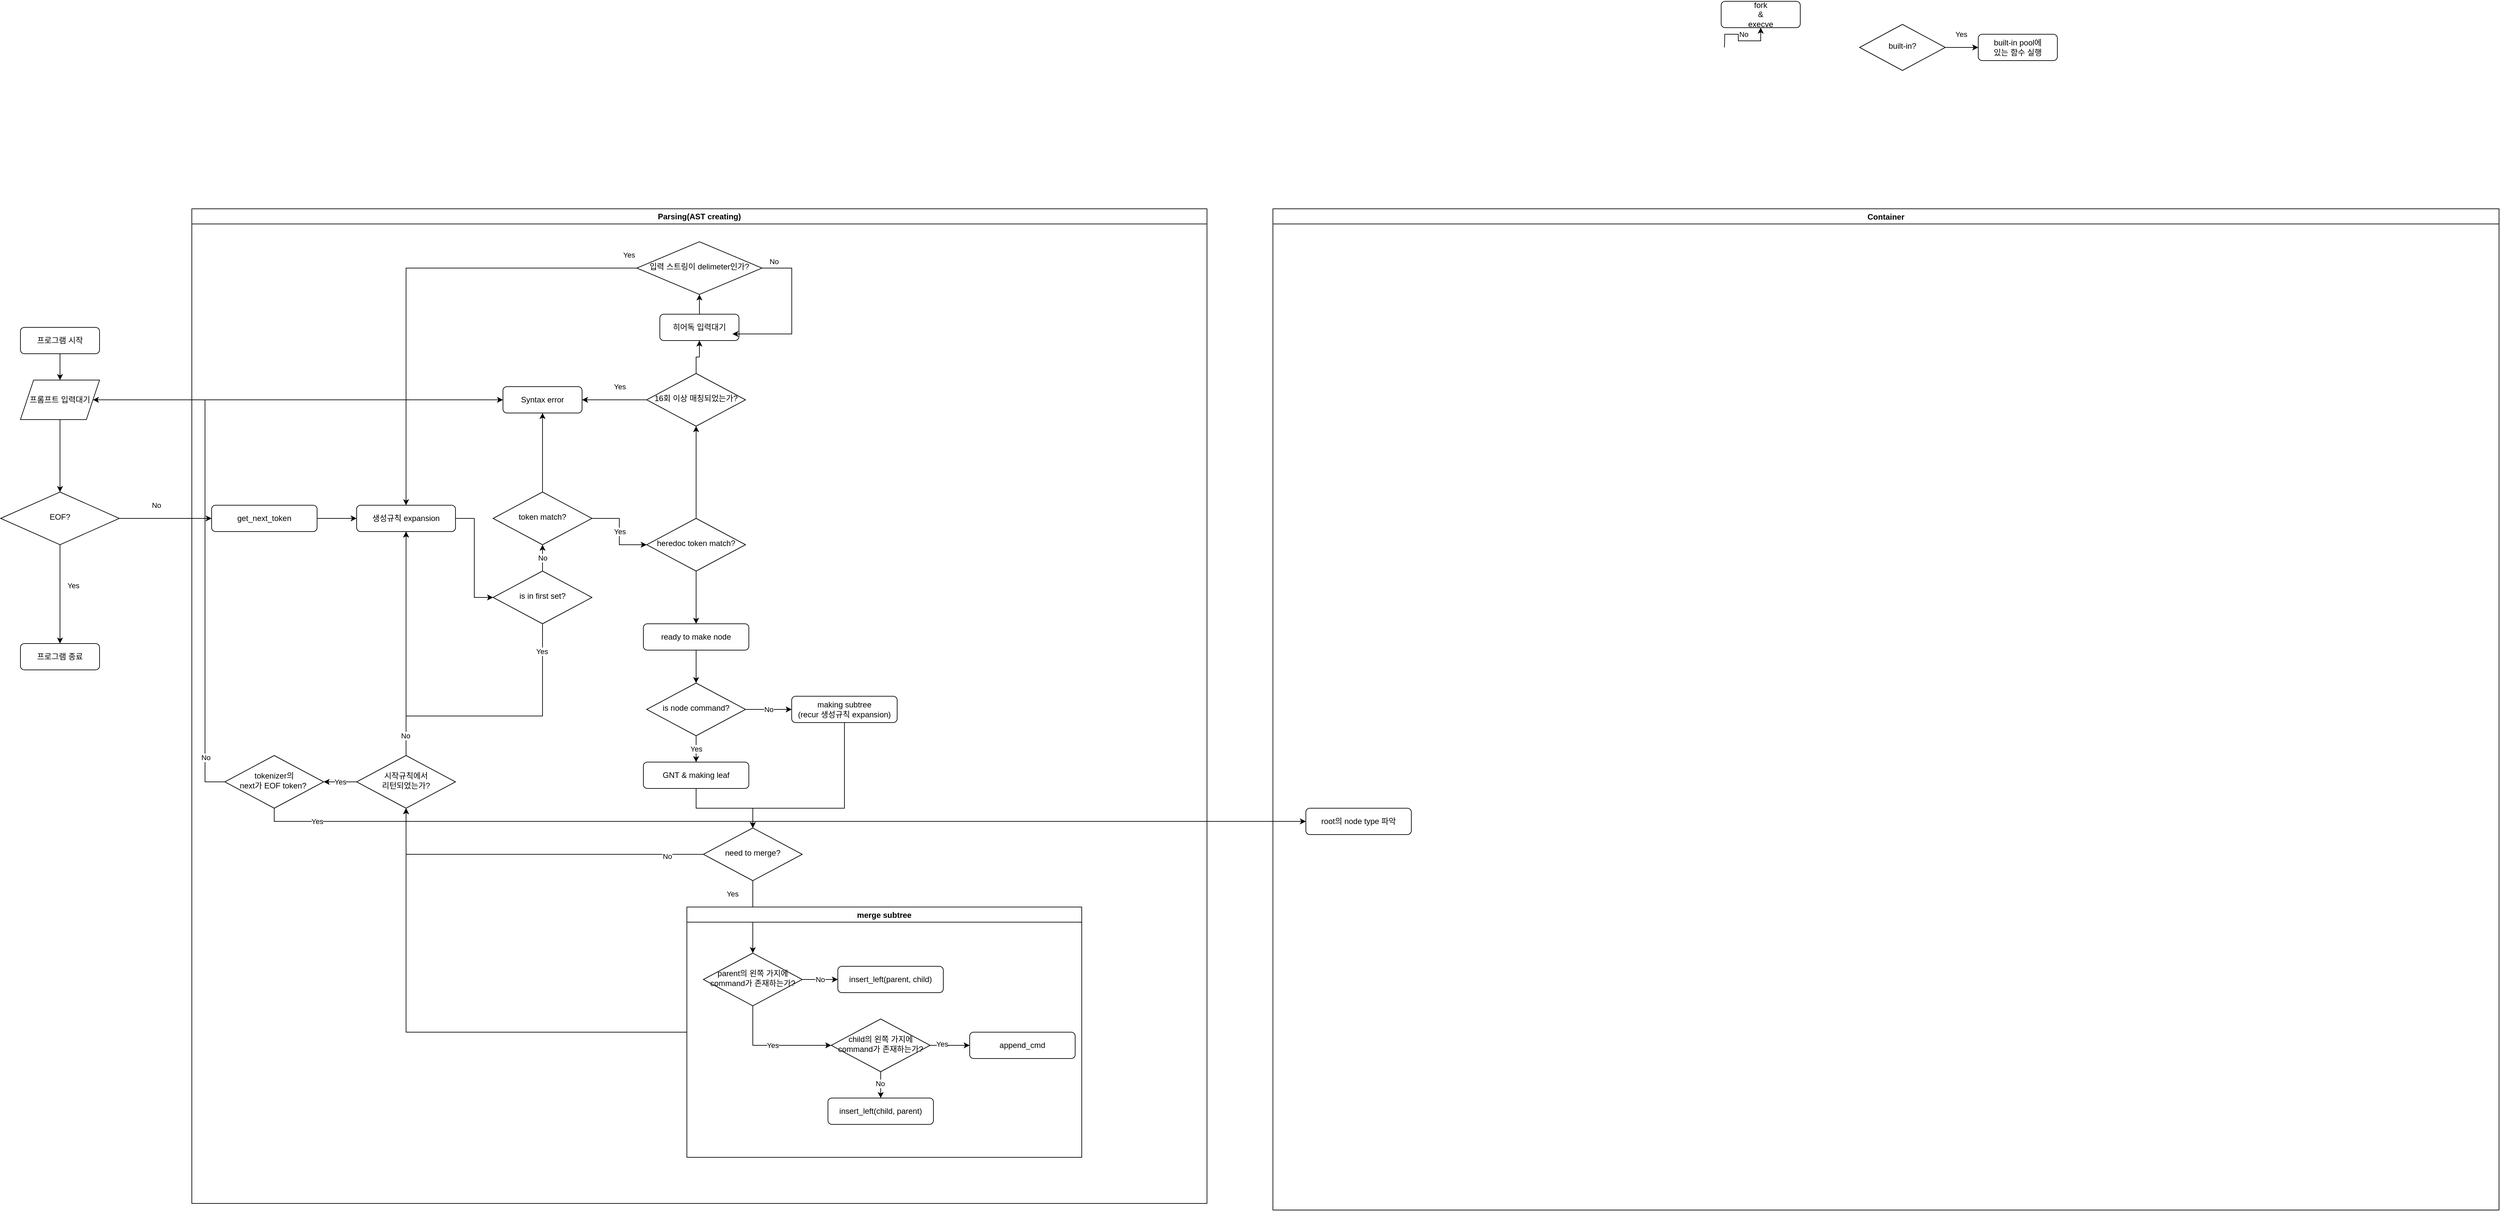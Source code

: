 <mxfile version="21.5.2" type="github">
  <diagram id="C5RBs43oDa-KdzZeNtuy" name="Page-1">
    <mxGraphModel dx="1235" dy="679" grid="1" gridSize="10" guides="1" tooltips="1" connect="1" arrows="1" fold="1" page="0" pageScale="1" pageWidth="827" pageHeight="1169" math="0" shadow="0">
      <root>
        <mxCell id="WIyWlLk6GJQsqaUBKTNV-0" />
        <mxCell id="WIyWlLk6GJQsqaUBKTNV-1" parent="WIyWlLk6GJQsqaUBKTNV-0" />
        <mxCell id="vghfPPBGdmsyJYKC0ugQ-2" style="edgeStyle=orthogonalEdgeStyle;rounded=0;orthogonalLoop=1;jettySize=auto;html=1;entryX=0.5;entryY=0;entryDx=0;entryDy=0;" edge="1" parent="WIyWlLk6GJQsqaUBKTNV-1" source="vghfPPBGdmsyJYKC0ugQ-3" target="vghfPPBGdmsyJYKC0ugQ-31">
          <mxGeometry relative="1" as="geometry" />
        </mxCell>
        <mxCell id="vghfPPBGdmsyJYKC0ugQ-3" value="프로그램 시작" style="rounded=1;whiteSpace=wrap;html=1;fontSize=12;glass=0;strokeWidth=1;shadow=0;" vertex="1" parent="WIyWlLk6GJQsqaUBKTNV-1">
          <mxGeometry x="130" y="800" width="120" height="40" as="geometry" />
        </mxCell>
        <mxCell id="vghfPPBGdmsyJYKC0ugQ-4" style="edgeStyle=orthogonalEdgeStyle;rounded=0;orthogonalLoop=1;jettySize=auto;html=1;exitX=0.5;exitY=1;exitDx=0;exitDy=0;" edge="1" parent="WIyWlLk6GJQsqaUBKTNV-1" source="vghfPPBGdmsyJYKC0ugQ-8" target="vghfPPBGdmsyJYKC0ugQ-9">
          <mxGeometry relative="1" as="geometry" />
        </mxCell>
        <mxCell id="vghfPPBGdmsyJYKC0ugQ-5" value="Yes" style="edgeLabel;html=1;align=center;verticalAlign=middle;resizable=0;points=[];" vertex="1" connectable="0" parent="vghfPPBGdmsyJYKC0ugQ-4">
          <mxGeometry x="-0.28" y="1" relative="1" as="geometry">
            <mxPoint x="19" y="8" as="offset" />
          </mxGeometry>
        </mxCell>
        <mxCell id="vghfPPBGdmsyJYKC0ugQ-6" style="edgeStyle=orthogonalEdgeStyle;rounded=0;orthogonalLoop=1;jettySize=auto;html=1;entryX=0;entryY=0.5;entryDx=0;entryDy=0;" edge="1" parent="WIyWlLk6GJQsqaUBKTNV-1" source="vghfPPBGdmsyJYKC0ugQ-8" target="vghfPPBGdmsyJYKC0ugQ-45">
          <mxGeometry relative="1" as="geometry">
            <mxPoint x="370" y="1040" as="targetPoint" />
          </mxGeometry>
        </mxCell>
        <mxCell id="vghfPPBGdmsyJYKC0ugQ-7" value="No" style="edgeLabel;html=1;align=center;verticalAlign=middle;resizable=0;points=[];" vertex="1" connectable="0" parent="vghfPPBGdmsyJYKC0ugQ-6">
          <mxGeometry x="-0.21" y="-4" relative="1" as="geometry">
            <mxPoint y="-24" as="offset" />
          </mxGeometry>
        </mxCell>
        <mxCell id="vghfPPBGdmsyJYKC0ugQ-8" value="EOF?" style="rhombus;whiteSpace=wrap;html=1;shadow=0;fontFamily=Helvetica;fontSize=12;align=center;strokeWidth=1;spacing=6;spacingTop=-4;" vertex="1" parent="WIyWlLk6GJQsqaUBKTNV-1">
          <mxGeometry x="100" y="1050" width="180" height="80" as="geometry" />
        </mxCell>
        <mxCell id="vghfPPBGdmsyJYKC0ugQ-9" value="프로그램 종료" style="rounded=1;whiteSpace=wrap;html=1;fontSize=12;glass=0;strokeWidth=1;shadow=0;" vertex="1" parent="WIyWlLk6GJQsqaUBKTNV-1">
          <mxGeometry x="130" y="1280" width="120" height="40" as="geometry" />
        </mxCell>
        <mxCell id="vghfPPBGdmsyJYKC0ugQ-22" value="built-in pool에 &lt;br&gt;있는 함수 실행" style="rounded=1;whiteSpace=wrap;html=1;fontSize=12;glass=0;strokeWidth=1;shadow=0;" vertex="1" parent="WIyWlLk6GJQsqaUBKTNV-1">
          <mxGeometry x="3100" y="355" width="120" height="40" as="geometry" />
        </mxCell>
        <mxCell id="vghfPPBGdmsyJYKC0ugQ-23" style="edgeStyle=orthogonalEdgeStyle;rounded=0;orthogonalLoop=1;jettySize=auto;html=1;entryX=0;entryY=0.5;entryDx=0;entryDy=0;" edge="1" parent="WIyWlLk6GJQsqaUBKTNV-1" source="vghfPPBGdmsyJYKC0ugQ-27" target="vghfPPBGdmsyJYKC0ugQ-22">
          <mxGeometry relative="1" as="geometry" />
        </mxCell>
        <mxCell id="vghfPPBGdmsyJYKC0ugQ-24" value="Yes" style="edgeLabel;html=1;align=center;verticalAlign=middle;resizable=0;points=[];" vertex="1" connectable="0" parent="vghfPPBGdmsyJYKC0ugQ-23">
          <mxGeometry x="-0.02" y="-2" relative="1" as="geometry">
            <mxPoint x="-1" y="-22" as="offset" />
          </mxGeometry>
        </mxCell>
        <mxCell id="vghfPPBGdmsyJYKC0ugQ-25" style="edgeStyle=orthogonalEdgeStyle;rounded=0;orthogonalLoop=1;jettySize=auto;html=1;entryX=0.5;entryY=1;entryDx=0;entryDy=0;" edge="1" parent="WIyWlLk6GJQsqaUBKTNV-1" target="vghfPPBGdmsyJYKC0ugQ-29">
          <mxGeometry relative="1" as="geometry">
            <mxPoint x="2715" y="375" as="sourcePoint" />
          </mxGeometry>
        </mxCell>
        <mxCell id="vghfPPBGdmsyJYKC0ugQ-26" value="No" style="edgeLabel;html=1;align=center;verticalAlign=middle;resizable=0;points=[];" vertex="1" connectable="0" parent="vghfPPBGdmsyJYKC0ugQ-25">
          <mxGeometry x="-0.367" relative="1" as="geometry">
            <mxPoint x="15" as="offset" />
          </mxGeometry>
        </mxCell>
        <mxCell id="vghfPPBGdmsyJYKC0ugQ-27" value="built-in?" style="rhombus;whiteSpace=wrap;html=1;shadow=0;fontFamily=Helvetica;fontSize=12;align=center;strokeWidth=1;spacing=6;spacingTop=-4;" vertex="1" parent="WIyWlLk6GJQsqaUBKTNV-1">
          <mxGeometry x="2920" y="340" width="130" height="70" as="geometry" />
        </mxCell>
        <mxCell id="vghfPPBGdmsyJYKC0ugQ-29" value="fork&lt;br&gt;&amp;amp;&lt;br&gt;execve" style="rounded=1;whiteSpace=wrap;html=1;fontSize=12;glass=0;strokeWidth=1;shadow=0;" vertex="1" parent="WIyWlLk6GJQsqaUBKTNV-1">
          <mxGeometry x="2710" y="305" width="120" height="40" as="geometry" />
        </mxCell>
        <mxCell id="vghfPPBGdmsyJYKC0ugQ-30" style="edgeStyle=orthogonalEdgeStyle;rounded=0;orthogonalLoop=1;jettySize=auto;html=1;" edge="1" parent="WIyWlLk6GJQsqaUBKTNV-1" source="vghfPPBGdmsyJYKC0ugQ-31" target="vghfPPBGdmsyJYKC0ugQ-8">
          <mxGeometry relative="1" as="geometry" />
        </mxCell>
        <mxCell id="vghfPPBGdmsyJYKC0ugQ-31" value="프롬프트 입력대기" style="shape=parallelogram;perimeter=parallelogramPerimeter;whiteSpace=wrap;html=1;fixedSize=1;" vertex="1" parent="WIyWlLk6GJQsqaUBKTNV-1">
          <mxGeometry x="130" y="880" width="120" height="60" as="geometry" />
        </mxCell>
        <mxCell id="vghfPPBGdmsyJYKC0ugQ-59" value="Parsing(AST creating)" style="swimlane;whiteSpace=wrap;html=1;" vertex="1" parent="WIyWlLk6GJQsqaUBKTNV-1">
          <mxGeometry x="390" y="620" width="1540" height="1510" as="geometry" />
        </mxCell>
        <mxCell id="vghfPPBGdmsyJYKC0ugQ-359" style="edgeStyle=orthogonalEdgeStyle;rounded=0;orthogonalLoop=1;jettySize=auto;html=1;entryX=0;entryY=0.5;entryDx=0;entryDy=0;" edge="1" parent="vghfPPBGdmsyJYKC0ugQ-59" source="vghfPPBGdmsyJYKC0ugQ-61" target="vghfPPBGdmsyJYKC0ugQ-50">
          <mxGeometry relative="1" as="geometry" />
        </mxCell>
        <mxCell id="vghfPPBGdmsyJYKC0ugQ-61" value="생성규칙 expansion" style="rounded=1;whiteSpace=wrap;html=1;fontSize=12;glass=0;strokeWidth=1;shadow=0;" vertex="1" parent="vghfPPBGdmsyJYKC0ugQ-59">
          <mxGeometry x="250" y="450" width="150" height="40" as="geometry" />
        </mxCell>
        <mxCell id="vghfPPBGdmsyJYKC0ugQ-80" style="edgeStyle=orthogonalEdgeStyle;rounded=0;orthogonalLoop=1;jettySize=auto;html=1;entryX=0;entryY=0.5;entryDx=0;entryDy=0;" edge="1" parent="vghfPPBGdmsyJYKC0ugQ-59" source="vghfPPBGdmsyJYKC0ugQ-45" target="vghfPPBGdmsyJYKC0ugQ-61">
          <mxGeometry relative="1" as="geometry" />
        </mxCell>
        <mxCell id="vghfPPBGdmsyJYKC0ugQ-45" value="get_next_token" style="rounded=1;whiteSpace=wrap;html=1;fontSize=12;glass=0;strokeWidth=1;shadow=0;" vertex="1" parent="vghfPPBGdmsyJYKC0ugQ-59">
          <mxGeometry x="30" y="450" width="160" height="40" as="geometry" />
        </mxCell>
        <mxCell id="vghfPPBGdmsyJYKC0ugQ-364" value="Yes" style="edgeStyle=orthogonalEdgeStyle;rounded=0;orthogonalLoop=1;jettySize=auto;html=1;entryX=0;entryY=0.5;entryDx=0;entryDy=0;" edge="1" parent="vghfPPBGdmsyJYKC0ugQ-59" source="vghfPPBGdmsyJYKC0ugQ-43" target="vghfPPBGdmsyJYKC0ugQ-99">
          <mxGeometry relative="1" as="geometry" />
        </mxCell>
        <mxCell id="vghfPPBGdmsyJYKC0ugQ-366" style="edgeStyle=orthogonalEdgeStyle;rounded=0;orthogonalLoop=1;jettySize=auto;html=1;entryX=0.5;entryY=1;entryDx=0;entryDy=0;" edge="1" parent="vghfPPBGdmsyJYKC0ugQ-59" source="vghfPPBGdmsyJYKC0ugQ-43" target="vghfPPBGdmsyJYKC0ugQ-51">
          <mxGeometry relative="1" as="geometry" />
        </mxCell>
        <mxCell id="vghfPPBGdmsyJYKC0ugQ-43" value="token match?" style="rhombus;whiteSpace=wrap;html=1;shadow=0;fontFamily=Helvetica;fontSize=12;align=center;strokeWidth=1;spacing=6;spacingTop=-4;" vertex="1" parent="vghfPPBGdmsyJYKC0ugQ-59">
          <mxGeometry x="457" y="430" width="150" height="80" as="geometry" />
        </mxCell>
        <mxCell id="vghfPPBGdmsyJYKC0ugQ-360" value="No" style="edgeStyle=orthogonalEdgeStyle;rounded=0;orthogonalLoop=1;jettySize=auto;html=1;entryX=0.5;entryY=1;entryDx=0;entryDy=0;" edge="1" parent="vghfPPBGdmsyJYKC0ugQ-59" source="vghfPPBGdmsyJYKC0ugQ-50" target="vghfPPBGdmsyJYKC0ugQ-43">
          <mxGeometry relative="1" as="geometry" />
        </mxCell>
        <mxCell id="vghfPPBGdmsyJYKC0ugQ-362" style="edgeStyle=orthogonalEdgeStyle;rounded=0;orthogonalLoop=1;jettySize=auto;html=1;" edge="1" parent="vghfPPBGdmsyJYKC0ugQ-59" source="vghfPPBGdmsyJYKC0ugQ-50" target="vghfPPBGdmsyJYKC0ugQ-61">
          <mxGeometry relative="1" as="geometry">
            <Array as="points">
              <mxPoint x="532" y="770" />
              <mxPoint x="325" y="770" />
            </Array>
          </mxGeometry>
        </mxCell>
        <mxCell id="vghfPPBGdmsyJYKC0ugQ-363" value="Yes" style="edgeLabel;html=1;align=center;verticalAlign=middle;resizable=0;points=[];" vertex="1" connectable="0" parent="vghfPPBGdmsyJYKC0ugQ-362">
          <mxGeometry x="-0.868" y="-1" relative="1" as="geometry">
            <mxPoint as="offset" />
          </mxGeometry>
        </mxCell>
        <mxCell id="vghfPPBGdmsyJYKC0ugQ-50" value="is in first set?" style="rhombus;whiteSpace=wrap;html=1;shadow=0;fontFamily=Helvetica;fontSize=12;align=center;strokeWidth=1;spacing=6;spacingTop=-4;" vertex="1" parent="vghfPPBGdmsyJYKC0ugQ-59">
          <mxGeometry x="457" y="550" width="150" height="80" as="geometry" />
        </mxCell>
        <mxCell id="vghfPPBGdmsyJYKC0ugQ-51" value="Syntax error" style="rounded=1;whiteSpace=wrap;html=1;fontSize=12;glass=0;strokeWidth=1;shadow=0;" vertex="1" parent="vghfPPBGdmsyJYKC0ugQ-59">
          <mxGeometry x="472" y="270" width="120" height="40" as="geometry" />
        </mxCell>
        <mxCell id="vghfPPBGdmsyJYKC0ugQ-57" value="히어독 입력대기" style="rounded=1;whiteSpace=wrap;html=1;fontSize=12;glass=0;strokeWidth=1;shadow=0;" vertex="1" parent="vghfPPBGdmsyJYKC0ugQ-59">
          <mxGeometry x="710.0" y="160" width="120" height="40" as="geometry" />
        </mxCell>
        <mxCell id="vghfPPBGdmsyJYKC0ugQ-104" style="edgeStyle=orthogonalEdgeStyle;rounded=0;orthogonalLoop=1;jettySize=auto;html=1;entryX=1;entryY=0.5;entryDx=0;entryDy=0;" edge="1" parent="vghfPPBGdmsyJYKC0ugQ-59" source="vghfPPBGdmsyJYKC0ugQ-58" target="vghfPPBGdmsyJYKC0ugQ-51">
          <mxGeometry relative="1" as="geometry" />
        </mxCell>
        <mxCell id="vghfPPBGdmsyJYKC0ugQ-107" value="Yes" style="edgeLabel;html=1;align=center;verticalAlign=middle;resizable=0;points=[];" vertex="1" connectable="0" parent="vghfPPBGdmsyJYKC0ugQ-104">
          <mxGeometry x="-0.067" y="3" relative="1" as="geometry">
            <mxPoint x="4" y="-23" as="offset" />
          </mxGeometry>
        </mxCell>
        <mxCell id="vghfPPBGdmsyJYKC0ugQ-376" style="edgeStyle=orthogonalEdgeStyle;rounded=0;orthogonalLoop=1;jettySize=auto;html=1;entryX=0.5;entryY=1;entryDx=0;entryDy=0;" edge="1" parent="vghfPPBGdmsyJYKC0ugQ-59" source="vghfPPBGdmsyJYKC0ugQ-58" target="vghfPPBGdmsyJYKC0ugQ-57">
          <mxGeometry relative="1" as="geometry" />
        </mxCell>
        <mxCell id="vghfPPBGdmsyJYKC0ugQ-58" value="16회 이상 매칭되었는가?" style="rhombus;whiteSpace=wrap;html=1;shadow=0;fontFamily=Helvetica;fontSize=12;align=center;strokeWidth=1;spacing=6;spacingTop=-4;" vertex="1" parent="vghfPPBGdmsyJYKC0ugQ-59">
          <mxGeometry x="690" y="250" width="150" height="80" as="geometry" />
        </mxCell>
        <mxCell id="vghfPPBGdmsyJYKC0ugQ-108" style="edgeStyle=orthogonalEdgeStyle;rounded=0;orthogonalLoop=1;jettySize=auto;html=1;entryX=0.5;entryY=0;entryDx=0;entryDy=0;" edge="1" parent="vghfPPBGdmsyJYKC0ugQ-59" source="vghfPPBGdmsyJYKC0ugQ-55" target="vghfPPBGdmsyJYKC0ugQ-61">
          <mxGeometry relative="1" as="geometry">
            <mxPoint x="400" y="350.0" as="targetPoint" />
          </mxGeometry>
        </mxCell>
        <mxCell id="vghfPPBGdmsyJYKC0ugQ-111" value="Yes" style="edgeLabel;html=1;align=center;verticalAlign=middle;resizable=0;points=[];" vertex="1" connectable="0" parent="vghfPPBGdmsyJYKC0ugQ-108">
          <mxGeometry x="-0.849" y="1" relative="1" as="geometry">
            <mxPoint x="41" y="-21" as="offset" />
          </mxGeometry>
        </mxCell>
        <mxCell id="vghfPPBGdmsyJYKC0ugQ-55" value="입력 스트링이 delimeter인가?" style="rhombus;whiteSpace=wrap;html=1;shadow=0;fontFamily=Helvetica;fontSize=12;align=center;strokeWidth=1;spacing=6;spacingTop=-4;" vertex="1" parent="vghfPPBGdmsyJYKC0ugQ-59">
          <mxGeometry x="675.0" y="50" width="190" height="80" as="geometry" />
        </mxCell>
        <mxCell id="vghfPPBGdmsyJYKC0ugQ-52" style="edgeStyle=orthogonalEdgeStyle;rounded=0;orthogonalLoop=1;jettySize=auto;html=1;exitX=1;exitY=0.5;exitDx=0;exitDy=0;" edge="1" parent="vghfPPBGdmsyJYKC0ugQ-59" source="vghfPPBGdmsyJYKC0ugQ-55">
          <mxGeometry relative="1" as="geometry">
            <Array as="points">
              <mxPoint x="910.11" y="90" />
              <mxPoint x="910.11" y="190" />
            </Array>
            <mxPoint x="820.11" y="190" as="targetPoint" />
          </mxGeometry>
        </mxCell>
        <mxCell id="vghfPPBGdmsyJYKC0ugQ-53" value="No" style="edgeLabel;html=1;align=center;verticalAlign=middle;resizable=0;points=[];" vertex="1" connectable="0" parent="vghfPPBGdmsyJYKC0ugQ-52">
          <mxGeometry x="-0.805" relative="1" as="geometry">
            <mxPoint x="-5" y="-10" as="offset" />
          </mxGeometry>
        </mxCell>
        <mxCell id="vghfPPBGdmsyJYKC0ugQ-56" style="edgeStyle=orthogonalEdgeStyle;rounded=0;orthogonalLoop=1;jettySize=auto;html=1;exitX=0.5;exitY=0;exitDx=0;exitDy=0;entryX=0.5;entryY=1;entryDx=0;entryDy=0;" edge="1" parent="vghfPPBGdmsyJYKC0ugQ-59" source="vghfPPBGdmsyJYKC0ugQ-57" target="vghfPPBGdmsyJYKC0ugQ-55">
          <mxGeometry relative="1" as="geometry" />
        </mxCell>
        <mxCell id="vghfPPBGdmsyJYKC0ugQ-119" style="edgeStyle=orthogonalEdgeStyle;rounded=0;orthogonalLoop=1;jettySize=auto;html=1;entryX=0.5;entryY=0;entryDx=0;entryDy=0;" edge="1" parent="vghfPPBGdmsyJYKC0ugQ-59" source="vghfPPBGdmsyJYKC0ugQ-99" target="vghfPPBGdmsyJYKC0ugQ-118">
          <mxGeometry relative="1" as="geometry" />
        </mxCell>
        <mxCell id="vghfPPBGdmsyJYKC0ugQ-356" style="edgeStyle=orthogonalEdgeStyle;rounded=0;orthogonalLoop=1;jettySize=auto;html=1;entryX=0.5;entryY=1;entryDx=0;entryDy=0;" edge="1" parent="vghfPPBGdmsyJYKC0ugQ-59" source="vghfPPBGdmsyJYKC0ugQ-99" target="vghfPPBGdmsyJYKC0ugQ-58">
          <mxGeometry relative="1" as="geometry" />
        </mxCell>
        <mxCell id="vghfPPBGdmsyJYKC0ugQ-99" value="heredoc token match?" style="rhombus;whiteSpace=wrap;html=1;shadow=0;fontFamily=Helvetica;fontSize=12;align=center;strokeWidth=1;spacing=6;spacingTop=-4;" vertex="1" parent="vghfPPBGdmsyJYKC0ugQ-59">
          <mxGeometry x="690.0" y="470" width="150" height="80" as="geometry" />
        </mxCell>
        <mxCell id="vghfPPBGdmsyJYKC0ugQ-377" style="edgeStyle=orthogonalEdgeStyle;rounded=0;orthogonalLoop=1;jettySize=auto;html=1;entryX=0;entryY=0.5;entryDx=0;entryDy=0;" edge="1" parent="vghfPPBGdmsyJYKC0ugQ-59" source="vghfPPBGdmsyJYKC0ugQ-100" target="vghfPPBGdmsyJYKC0ugQ-51">
          <mxGeometry relative="1" as="geometry">
            <Array as="points">
              <mxPoint x="20" y="870" />
              <mxPoint x="20" y="290" />
            </Array>
          </mxGeometry>
        </mxCell>
        <mxCell id="vghfPPBGdmsyJYKC0ugQ-379" value="No" style="edgeLabel;html=1;align=center;verticalAlign=middle;resizable=0;points=[];" vertex="1" connectable="0" parent="vghfPPBGdmsyJYKC0ugQ-377">
          <mxGeometry x="-0.873" y="-2" relative="1" as="geometry">
            <mxPoint x="-1" as="offset" />
          </mxGeometry>
        </mxCell>
        <mxCell id="vghfPPBGdmsyJYKC0ugQ-100" value="tokenizer의 &lt;br&gt;next가 EOF token?&amp;nbsp;" style="rhombus;whiteSpace=wrap;html=1;shadow=0;fontFamily=Helvetica;fontSize=12;align=center;strokeWidth=1;spacing=6;spacingTop=-4;" vertex="1" parent="vghfPPBGdmsyJYKC0ugQ-59">
          <mxGeometry x="50.0" y="830" width="150" height="80" as="geometry" />
        </mxCell>
        <mxCell id="vghfPPBGdmsyJYKC0ugQ-121" style="edgeStyle=orthogonalEdgeStyle;rounded=0;orthogonalLoop=1;jettySize=auto;html=1;entryX=0.5;entryY=0;entryDx=0;entryDy=0;" edge="1" parent="vghfPPBGdmsyJYKC0ugQ-59" source="vghfPPBGdmsyJYKC0ugQ-118" target="vghfPPBGdmsyJYKC0ugQ-120">
          <mxGeometry relative="1" as="geometry" />
        </mxCell>
        <mxCell id="vghfPPBGdmsyJYKC0ugQ-118" value="ready to make node" style="rounded=1;whiteSpace=wrap;html=1;fontSize=12;glass=0;strokeWidth=1;shadow=0;" vertex="1" parent="vghfPPBGdmsyJYKC0ugQ-59">
          <mxGeometry x="685" y="630" width="160" height="40" as="geometry" />
        </mxCell>
        <mxCell id="vghfPPBGdmsyJYKC0ugQ-123" value="Yes" style="edgeStyle=orthogonalEdgeStyle;rounded=0;orthogonalLoop=1;jettySize=auto;html=1;" edge="1" parent="vghfPPBGdmsyJYKC0ugQ-59" source="vghfPPBGdmsyJYKC0ugQ-120" target="vghfPPBGdmsyJYKC0ugQ-122">
          <mxGeometry relative="1" as="geometry" />
        </mxCell>
        <mxCell id="vghfPPBGdmsyJYKC0ugQ-125" value="No" style="edgeStyle=orthogonalEdgeStyle;rounded=0;orthogonalLoop=1;jettySize=auto;html=1;entryX=0;entryY=0.5;entryDx=0;entryDy=0;" edge="1" parent="vghfPPBGdmsyJYKC0ugQ-59" source="vghfPPBGdmsyJYKC0ugQ-120" target="vghfPPBGdmsyJYKC0ugQ-126">
          <mxGeometry relative="1" as="geometry">
            <mxPoint x="900" y="760" as="targetPoint" />
          </mxGeometry>
        </mxCell>
        <mxCell id="vghfPPBGdmsyJYKC0ugQ-120" value="is node command?" style="rhombus;whiteSpace=wrap;html=1;shadow=0;fontFamily=Helvetica;fontSize=12;align=center;strokeWidth=1;spacing=6;spacingTop=-4;" vertex="1" parent="vghfPPBGdmsyJYKC0ugQ-59">
          <mxGeometry x="690" y="720" width="150" height="80" as="geometry" />
        </mxCell>
        <mxCell id="vghfPPBGdmsyJYKC0ugQ-130" style="edgeStyle=orthogonalEdgeStyle;rounded=0;orthogonalLoop=1;jettySize=auto;html=1;entryX=0.5;entryY=0;entryDx=0;entryDy=0;" edge="1" parent="vghfPPBGdmsyJYKC0ugQ-59" source="vghfPPBGdmsyJYKC0ugQ-122" target="vghfPPBGdmsyJYKC0ugQ-129">
          <mxGeometry relative="1" as="geometry" />
        </mxCell>
        <mxCell id="vghfPPBGdmsyJYKC0ugQ-122" value="GNT &amp;amp; making leaf" style="rounded=1;whiteSpace=wrap;html=1;fontSize=12;glass=0;strokeWidth=1;shadow=0;" vertex="1" parent="vghfPPBGdmsyJYKC0ugQ-59">
          <mxGeometry x="685" y="840" width="160" height="40" as="geometry" />
        </mxCell>
        <mxCell id="vghfPPBGdmsyJYKC0ugQ-124" style="edgeStyle=orthogonalEdgeStyle;rounded=0;orthogonalLoop=1;jettySize=auto;html=1;exitX=0.5;exitY=1;exitDx=0;exitDy=0;" edge="1" parent="vghfPPBGdmsyJYKC0ugQ-59" source="vghfPPBGdmsyJYKC0ugQ-122" target="vghfPPBGdmsyJYKC0ugQ-122">
          <mxGeometry relative="1" as="geometry" />
        </mxCell>
        <mxCell id="vghfPPBGdmsyJYKC0ugQ-137" style="edgeStyle=orthogonalEdgeStyle;rounded=0;orthogonalLoop=1;jettySize=auto;html=1;entryX=0.5;entryY=0;entryDx=0;entryDy=0;" edge="1" parent="vghfPPBGdmsyJYKC0ugQ-59" source="vghfPPBGdmsyJYKC0ugQ-126" target="vghfPPBGdmsyJYKC0ugQ-129">
          <mxGeometry relative="1" as="geometry">
            <Array as="points">
              <mxPoint x="990" y="910" />
              <mxPoint x="851" y="910" />
            </Array>
          </mxGeometry>
        </mxCell>
        <mxCell id="vghfPPBGdmsyJYKC0ugQ-126" value="making subtree&lt;br&gt;(recur 생성규칙 expansion)" style="rounded=1;whiteSpace=wrap;html=1;fontSize=12;glass=0;strokeWidth=1;shadow=0;" vertex="1" parent="vghfPPBGdmsyJYKC0ugQ-59">
          <mxGeometry x="910" y="740" width="160" height="40" as="geometry" />
        </mxCell>
        <mxCell id="vghfPPBGdmsyJYKC0ugQ-132" style="edgeStyle=orthogonalEdgeStyle;rounded=0;orthogonalLoop=1;jettySize=auto;html=1;entryX=0.5;entryY=1;entryDx=0;entryDy=0;" edge="1" parent="vghfPPBGdmsyJYKC0ugQ-59" source="vghfPPBGdmsyJYKC0ugQ-365" target="vghfPPBGdmsyJYKC0ugQ-61">
          <mxGeometry relative="1" as="geometry" />
        </mxCell>
        <mxCell id="vghfPPBGdmsyJYKC0ugQ-375" value="No" style="edgeLabel;html=1;align=center;verticalAlign=middle;resizable=0;points=[];" vertex="1" connectable="0" parent="vghfPPBGdmsyJYKC0ugQ-132">
          <mxGeometry x="-0.825" y="1" relative="1" as="geometry">
            <mxPoint as="offset" />
          </mxGeometry>
        </mxCell>
        <mxCell id="vghfPPBGdmsyJYKC0ugQ-136" value="Yes" style="edgeStyle=orthogonalEdgeStyle;rounded=0;orthogonalLoop=1;jettySize=auto;html=1;entryX=0.5;entryY=0;entryDx=0;entryDy=0;" edge="1" parent="vghfPPBGdmsyJYKC0ugQ-59" source="vghfPPBGdmsyJYKC0ugQ-129" target="vghfPPBGdmsyJYKC0ugQ-333">
          <mxGeometry x="-0.636" y="-31" relative="1" as="geometry">
            <mxPoint x="851" y="1060" as="targetPoint" />
            <mxPoint as="offset" />
          </mxGeometry>
        </mxCell>
        <mxCell id="vghfPPBGdmsyJYKC0ugQ-370" style="edgeStyle=orthogonalEdgeStyle;rounded=0;orthogonalLoop=1;jettySize=auto;html=1;entryX=0.5;entryY=1;entryDx=0;entryDy=0;" edge="1" parent="vghfPPBGdmsyJYKC0ugQ-59" source="vghfPPBGdmsyJYKC0ugQ-129" target="vghfPPBGdmsyJYKC0ugQ-365">
          <mxGeometry relative="1" as="geometry" />
        </mxCell>
        <mxCell id="vghfPPBGdmsyJYKC0ugQ-373" value="No" style="edgeLabel;html=1;align=center;verticalAlign=middle;resizable=0;points=[];" vertex="1" connectable="0" parent="vghfPPBGdmsyJYKC0ugQ-370">
          <mxGeometry x="-0.783" y="3" relative="1" as="geometry">
            <mxPoint x="1" as="offset" />
          </mxGeometry>
        </mxCell>
        <mxCell id="vghfPPBGdmsyJYKC0ugQ-129" value="need to merge?" style="rhombus;whiteSpace=wrap;html=1;shadow=0;fontFamily=Helvetica;fontSize=12;align=center;strokeWidth=1;spacing=6;spacingTop=-4;" vertex="1" parent="vghfPPBGdmsyJYKC0ugQ-59">
          <mxGeometry x="776" y="940" width="150" height="80" as="geometry" />
        </mxCell>
        <mxCell id="vghfPPBGdmsyJYKC0ugQ-331" value="merge subtree" style="swimlane;" vertex="1" parent="vghfPPBGdmsyJYKC0ugQ-59">
          <mxGeometry x="751" y="1060" width="599" height="380" as="geometry" />
        </mxCell>
        <mxCell id="vghfPPBGdmsyJYKC0ugQ-336" value="No" style="edgeStyle=orthogonalEdgeStyle;rounded=0;orthogonalLoop=1;jettySize=auto;html=1;entryX=0;entryY=0.5;entryDx=0;entryDy=0;" edge="1" parent="vghfPPBGdmsyJYKC0ugQ-331" source="vghfPPBGdmsyJYKC0ugQ-333" target="vghfPPBGdmsyJYKC0ugQ-335">
          <mxGeometry relative="1" as="geometry" />
        </mxCell>
        <mxCell id="vghfPPBGdmsyJYKC0ugQ-338" value="Yes" style="edgeStyle=orthogonalEdgeStyle;rounded=0;orthogonalLoop=1;jettySize=auto;html=1;entryX=0;entryY=0.5;entryDx=0;entryDy=0;" edge="1" parent="vghfPPBGdmsyJYKC0ugQ-331" source="vghfPPBGdmsyJYKC0ugQ-333" target="vghfPPBGdmsyJYKC0ugQ-340">
          <mxGeometry relative="1" as="geometry">
            <mxPoint x="229" y="210" as="targetPoint" />
            <Array as="points">
              <mxPoint x="100" y="210" />
            </Array>
          </mxGeometry>
        </mxCell>
        <mxCell id="vghfPPBGdmsyJYKC0ugQ-333" value="parent의 왼쪽 가지에 command가 존재하는가?" style="rhombus;whiteSpace=wrap;html=1;shadow=0;fontFamily=Helvetica;fontSize=12;align=center;strokeWidth=1;spacing=6;spacingTop=-4;" vertex="1" parent="vghfPPBGdmsyJYKC0ugQ-331">
          <mxGeometry x="25" y="70" width="150" height="80" as="geometry" />
        </mxCell>
        <mxCell id="vghfPPBGdmsyJYKC0ugQ-335" value="insert_left(parent,&amp;nbsp;child)" style="rounded=1;whiteSpace=wrap;html=1;fontSize=12;glass=0;strokeWidth=1;shadow=0;" vertex="1" parent="vghfPPBGdmsyJYKC0ugQ-331">
          <mxGeometry x="229" y="90" width="160" height="40" as="geometry" />
        </mxCell>
        <mxCell id="vghfPPBGdmsyJYKC0ugQ-339" value="insert_left(child,&amp;nbsp;parent)" style="rounded=1;whiteSpace=wrap;html=1;fontSize=12;glass=0;strokeWidth=1;shadow=0;" vertex="1" parent="vghfPPBGdmsyJYKC0ugQ-331">
          <mxGeometry x="214" y="290" width="160" height="40" as="geometry" />
        </mxCell>
        <mxCell id="vghfPPBGdmsyJYKC0ugQ-346" style="edgeStyle=orthogonalEdgeStyle;rounded=0;orthogonalLoop=1;jettySize=auto;html=1;entryX=0;entryY=0.5;entryDx=0;entryDy=0;" edge="1" parent="vghfPPBGdmsyJYKC0ugQ-331" source="vghfPPBGdmsyJYKC0ugQ-340" target="vghfPPBGdmsyJYKC0ugQ-344">
          <mxGeometry relative="1" as="geometry" />
        </mxCell>
        <mxCell id="vghfPPBGdmsyJYKC0ugQ-347" value="Yes" style="edgeLabel;html=1;align=center;verticalAlign=middle;resizable=0;points=[];" vertex="1" connectable="0" parent="vghfPPBGdmsyJYKC0ugQ-346">
          <mxGeometry x="-0.416" y="2" relative="1" as="geometry">
            <mxPoint as="offset" />
          </mxGeometry>
        </mxCell>
        <mxCell id="vghfPPBGdmsyJYKC0ugQ-350" style="edgeStyle=orthogonalEdgeStyle;rounded=0;orthogonalLoop=1;jettySize=auto;html=1;entryX=0.5;entryY=0;entryDx=0;entryDy=0;" edge="1" parent="vghfPPBGdmsyJYKC0ugQ-331" source="vghfPPBGdmsyJYKC0ugQ-340" target="vghfPPBGdmsyJYKC0ugQ-339">
          <mxGeometry relative="1" as="geometry" />
        </mxCell>
        <mxCell id="vghfPPBGdmsyJYKC0ugQ-351" value="No" style="edgeLabel;html=1;align=center;verticalAlign=middle;resizable=0;points=[];" vertex="1" connectable="0" parent="vghfPPBGdmsyJYKC0ugQ-350">
          <mxGeometry x="-0.103" y="-1" relative="1" as="geometry">
            <mxPoint as="offset" />
          </mxGeometry>
        </mxCell>
        <mxCell id="vghfPPBGdmsyJYKC0ugQ-340" value="child의 왼쪽 가지에 command가 존재하는가?" style="rhombus;whiteSpace=wrap;html=1;shadow=0;fontFamily=Helvetica;fontSize=12;align=center;strokeWidth=1;spacing=6;spacingTop=-4;" vertex="1" parent="vghfPPBGdmsyJYKC0ugQ-331">
          <mxGeometry x="219" y="170" width="150" height="80" as="geometry" />
        </mxCell>
        <mxCell id="vghfPPBGdmsyJYKC0ugQ-344" value="append_cmd" style="rounded=1;whiteSpace=wrap;html=1;fontSize=12;glass=0;strokeWidth=1;shadow=0;" vertex="1" parent="vghfPPBGdmsyJYKC0ugQ-331">
          <mxGeometry x="429" y="190" width="160" height="40" as="geometry" />
        </mxCell>
        <mxCell id="vghfPPBGdmsyJYKC0ugQ-367" value="" style="edgeStyle=orthogonalEdgeStyle;rounded=0;orthogonalLoop=1;jettySize=auto;html=1;entryX=0.5;entryY=1;entryDx=0;entryDy=0;exitX=0;exitY=0.5;exitDx=0;exitDy=0;" edge="1" parent="vghfPPBGdmsyJYKC0ugQ-59" source="vghfPPBGdmsyJYKC0ugQ-331" target="vghfPPBGdmsyJYKC0ugQ-365">
          <mxGeometry relative="1" as="geometry">
            <mxPoint x="1141" y="1870" as="sourcePoint" />
            <mxPoint x="715" y="1110" as="targetPoint" />
          </mxGeometry>
        </mxCell>
        <mxCell id="vghfPPBGdmsyJYKC0ugQ-374" value="Yes" style="edgeStyle=orthogonalEdgeStyle;rounded=0;orthogonalLoop=1;jettySize=auto;html=1;entryX=1;entryY=0.5;entryDx=0;entryDy=0;" edge="1" parent="vghfPPBGdmsyJYKC0ugQ-59" source="vghfPPBGdmsyJYKC0ugQ-365" target="vghfPPBGdmsyJYKC0ugQ-100">
          <mxGeometry relative="1" as="geometry" />
        </mxCell>
        <mxCell id="vghfPPBGdmsyJYKC0ugQ-365" value="시작규칙에서&lt;br&gt;리턴되었는가?" style="rhombus;whiteSpace=wrap;html=1;shadow=0;fontFamily=Helvetica;fontSize=12;align=center;strokeWidth=1;spacing=6;spacingTop=-4;" vertex="1" parent="vghfPPBGdmsyJYKC0ugQ-59">
          <mxGeometry x="250.0" y="830" width="150" height="80" as="geometry" />
        </mxCell>
        <mxCell id="vghfPPBGdmsyJYKC0ugQ-94" style="edgeStyle=orthogonalEdgeStyle;rounded=0;orthogonalLoop=1;jettySize=auto;html=1;entryX=1;entryY=0.5;entryDx=0;entryDy=0;" edge="1" parent="WIyWlLk6GJQsqaUBKTNV-1" source="vghfPPBGdmsyJYKC0ugQ-51" target="vghfPPBGdmsyJYKC0ugQ-31">
          <mxGeometry relative="1" as="geometry" />
        </mxCell>
        <mxCell id="vghfPPBGdmsyJYKC0ugQ-378" style="edgeStyle=orthogonalEdgeStyle;rounded=0;orthogonalLoop=1;jettySize=auto;html=1;entryX=0;entryY=0.5;entryDx=0;entryDy=0;" edge="1" parent="WIyWlLk6GJQsqaUBKTNV-1" source="vghfPPBGdmsyJYKC0ugQ-100" target="vghfPPBGdmsyJYKC0ugQ-382">
          <mxGeometry relative="1" as="geometry">
            <mxPoint x="2110" y="1550" as="targetPoint" />
            <Array as="points">
              <mxPoint x="515" y="1550" />
            </Array>
          </mxGeometry>
        </mxCell>
        <mxCell id="vghfPPBGdmsyJYKC0ugQ-380" value="Yes" style="edgeLabel;html=1;align=center;verticalAlign=middle;resizable=0;points=[];" vertex="1" connectable="0" parent="vghfPPBGdmsyJYKC0ugQ-378">
          <mxGeometry x="-0.894" relative="1" as="geometry">
            <mxPoint x="1" as="offset" />
          </mxGeometry>
        </mxCell>
        <mxCell id="vghfPPBGdmsyJYKC0ugQ-381" value="Container" style="swimlane;" vertex="1" parent="WIyWlLk6GJQsqaUBKTNV-1">
          <mxGeometry x="2030" y="620" width="1860" height="1520" as="geometry" />
        </mxCell>
        <mxCell id="vghfPPBGdmsyJYKC0ugQ-382" value="root의 node type 파악" style="rounded=1;whiteSpace=wrap;html=1;fontSize=12;glass=0;strokeWidth=1;shadow=0;" vertex="1" parent="vghfPPBGdmsyJYKC0ugQ-381">
          <mxGeometry x="50" y="910" width="160" height="40" as="geometry" />
        </mxCell>
      </root>
    </mxGraphModel>
  </diagram>
</mxfile>
